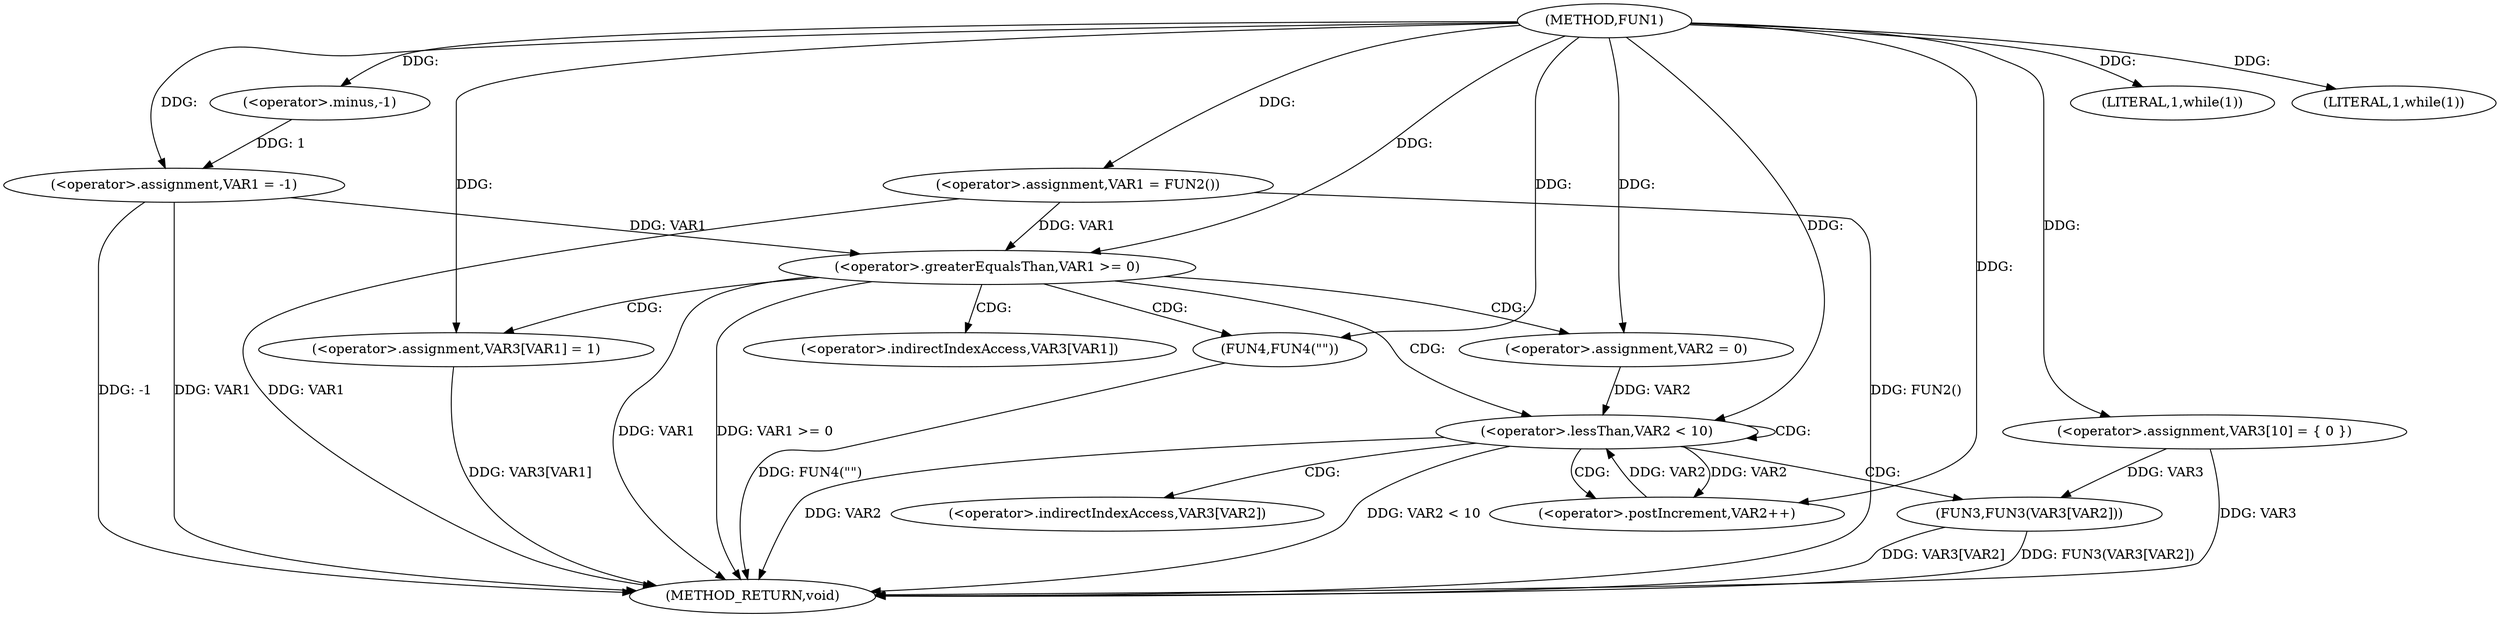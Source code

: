 digraph FUN1 {  
"1000100" [label = "(METHOD,FUN1)" ]
"1000151" [label = "(METHOD_RETURN,void)" ]
"1000103" [label = "(<operator>.assignment,VAR1 = -1)" ]
"1000105" [label = "(<operator>.minus,-1)" ]
"1000108" [label = "(LITERAL,1,while(1))" ]
"1000110" [label = "(<operator>.assignment,VAR1 = FUN2())" ]
"1000115" [label = "(LITERAL,1,while(1))" ]
"1000120" [label = "(<operator>.assignment,VAR3[10] = { 0 })" ]
"1000123" [label = "(<operator>.greaterEqualsThan,VAR1 >= 0)" ]
"1000127" [label = "(<operator>.assignment,VAR3[VAR1] = 1)" ]
"1000133" [label = "(<operator>.assignment,VAR2 = 0)" ]
"1000136" [label = "(<operator>.lessThan,VAR2 < 10)" ]
"1000139" [label = "(<operator>.postIncrement,VAR2++)" ]
"1000142" [label = "(FUN3,FUN3(VAR3[VAR2]))" ]
"1000148" [label = "(FUN4,FUN4(\"\"))" ]
"1000128" [label = "(<operator>.indirectIndexAccess,VAR3[VAR1])" ]
"1000143" [label = "(<operator>.indirectIndexAccess,VAR3[VAR2])" ]
  "1000142" -> "1000151"  [ label = "DDG: FUN3(VAR3[VAR2])"] 
  "1000103" -> "1000151"  [ label = "DDG: VAR1"] 
  "1000103" -> "1000151"  [ label = "DDG: -1"] 
  "1000120" -> "1000151"  [ label = "DDG: VAR3"] 
  "1000148" -> "1000151"  [ label = "DDG: FUN4(\"\")"] 
  "1000127" -> "1000151"  [ label = "DDG: VAR3[VAR1]"] 
  "1000110" -> "1000151"  [ label = "DDG: VAR1"] 
  "1000136" -> "1000151"  [ label = "DDG: VAR2"] 
  "1000123" -> "1000151"  [ label = "DDG: VAR1"] 
  "1000123" -> "1000151"  [ label = "DDG: VAR1 >= 0"] 
  "1000110" -> "1000151"  [ label = "DDG: FUN2()"] 
  "1000142" -> "1000151"  [ label = "DDG: VAR3[VAR2]"] 
  "1000136" -> "1000151"  [ label = "DDG: VAR2 < 10"] 
  "1000105" -> "1000103"  [ label = "DDG: 1"] 
  "1000100" -> "1000103"  [ label = "DDG: "] 
  "1000100" -> "1000105"  [ label = "DDG: "] 
  "1000100" -> "1000108"  [ label = "DDG: "] 
  "1000100" -> "1000110"  [ label = "DDG: "] 
  "1000100" -> "1000115"  [ label = "DDG: "] 
  "1000100" -> "1000120"  [ label = "DDG: "] 
  "1000103" -> "1000123"  [ label = "DDG: VAR1"] 
  "1000110" -> "1000123"  [ label = "DDG: VAR1"] 
  "1000100" -> "1000123"  [ label = "DDG: "] 
  "1000100" -> "1000127"  [ label = "DDG: "] 
  "1000100" -> "1000133"  [ label = "DDG: "] 
  "1000139" -> "1000136"  [ label = "DDG: VAR2"] 
  "1000133" -> "1000136"  [ label = "DDG: VAR2"] 
  "1000100" -> "1000136"  [ label = "DDG: "] 
  "1000136" -> "1000139"  [ label = "DDG: VAR2"] 
  "1000100" -> "1000139"  [ label = "DDG: "] 
  "1000120" -> "1000142"  [ label = "DDG: VAR3"] 
  "1000100" -> "1000148"  [ label = "DDG: "] 
  "1000123" -> "1000127"  [ label = "CDG: "] 
  "1000123" -> "1000128"  [ label = "CDG: "] 
  "1000123" -> "1000148"  [ label = "CDG: "] 
  "1000123" -> "1000133"  [ label = "CDG: "] 
  "1000123" -> "1000136"  [ label = "CDG: "] 
  "1000136" -> "1000143"  [ label = "CDG: "] 
  "1000136" -> "1000142"  [ label = "CDG: "] 
  "1000136" -> "1000139"  [ label = "CDG: "] 
  "1000136" -> "1000136"  [ label = "CDG: "] 
}
